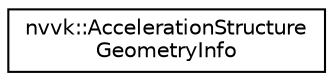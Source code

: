 digraph "Graphical Class Hierarchy"
{
 // LATEX_PDF_SIZE
  edge [fontname="Helvetica",fontsize="10",labelfontname="Helvetica",labelfontsize="10"];
  node [fontname="Helvetica",fontsize="10",shape=record];
  rankdir="LR";
  Node0 [label="nvvk::AccelerationStructure\lGeometryInfo",height=0.2,width=0.4,color="black", fillcolor="white", style="filled",URL="$structnvvk_1_1_acceleration_structure_geometry_info.html",tooltip=" "];
}
